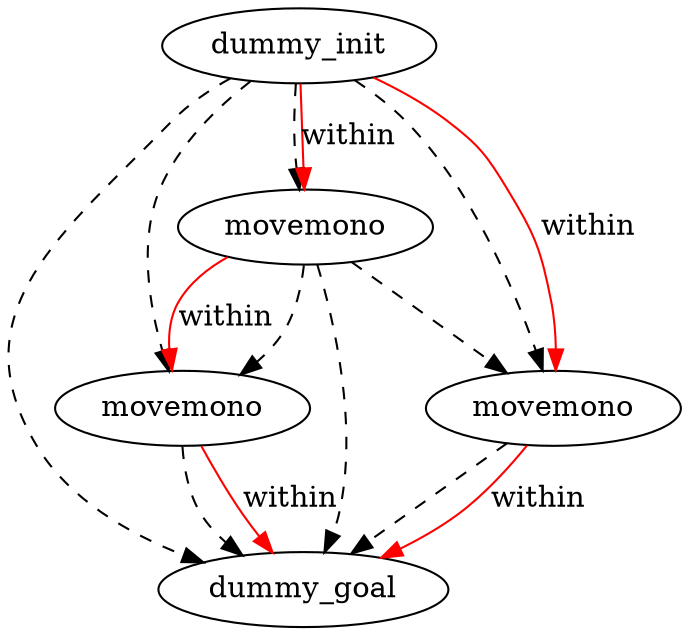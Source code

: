 digraph {
	"36e50d42-88df-bdf1-2a04-cf3a4993a471" [label=dummy_init]
	"8cfa6e3a-8d56-6040-8995-430cb97727d5" [label=dummy_goal]
	"dd4d902f-01e6-0019-5e09-6321cc9a6a2e" [label=movemono]
	"58581f87-2721-97ef-2fc6-861beed82482" [label=movemono]
	"4986608e-8613-8221-1b70-cd6e67dba81d" [label=movemono]
	"dd4d902f-01e6-0019-5e09-6321cc9a6a2e" -> "8cfa6e3a-8d56-6040-8995-430cb97727d5" [color=black style=dashed]
	"58581f87-2721-97ef-2fc6-861beed82482" -> "8cfa6e3a-8d56-6040-8995-430cb97727d5" [color=black style=dashed]
	"4986608e-8613-8221-1b70-cd6e67dba81d" -> "dd4d902f-01e6-0019-5e09-6321cc9a6a2e" [color=black style=dashed]
	"4986608e-8613-8221-1b70-cd6e67dba81d" -> "58581f87-2721-97ef-2fc6-861beed82482" [color=black style=dashed]
	"4986608e-8613-8221-1b70-cd6e67dba81d" -> "8cfa6e3a-8d56-6040-8995-430cb97727d5" [color=black style=dashed]
	"36e50d42-88df-bdf1-2a04-cf3a4993a471" -> "dd4d902f-01e6-0019-5e09-6321cc9a6a2e" [color=black style=dashed]
	"36e50d42-88df-bdf1-2a04-cf3a4993a471" -> "58581f87-2721-97ef-2fc6-861beed82482" [color=black style=dashed]
	"36e50d42-88df-bdf1-2a04-cf3a4993a471" -> "8cfa6e3a-8d56-6040-8995-430cb97727d5" [color=black style=dashed]
	"36e50d42-88df-bdf1-2a04-cf3a4993a471" -> "4986608e-8613-8221-1b70-cd6e67dba81d" [color=black style=dashed]
	"58581f87-2721-97ef-2fc6-861beed82482" -> "8cfa6e3a-8d56-6040-8995-430cb97727d5" [label=within color=red]
	"36e50d42-88df-bdf1-2a04-cf3a4993a471" -> "58581f87-2721-97ef-2fc6-861beed82482" [label=within color=red]
	"4986608e-8613-8221-1b70-cd6e67dba81d" -> "dd4d902f-01e6-0019-5e09-6321cc9a6a2e" [label=within color=red]
	"36e50d42-88df-bdf1-2a04-cf3a4993a471" -> "4986608e-8613-8221-1b70-cd6e67dba81d" [label=within color=red]
	"dd4d902f-01e6-0019-5e09-6321cc9a6a2e" -> "8cfa6e3a-8d56-6040-8995-430cb97727d5" [label=within color=red]
}
